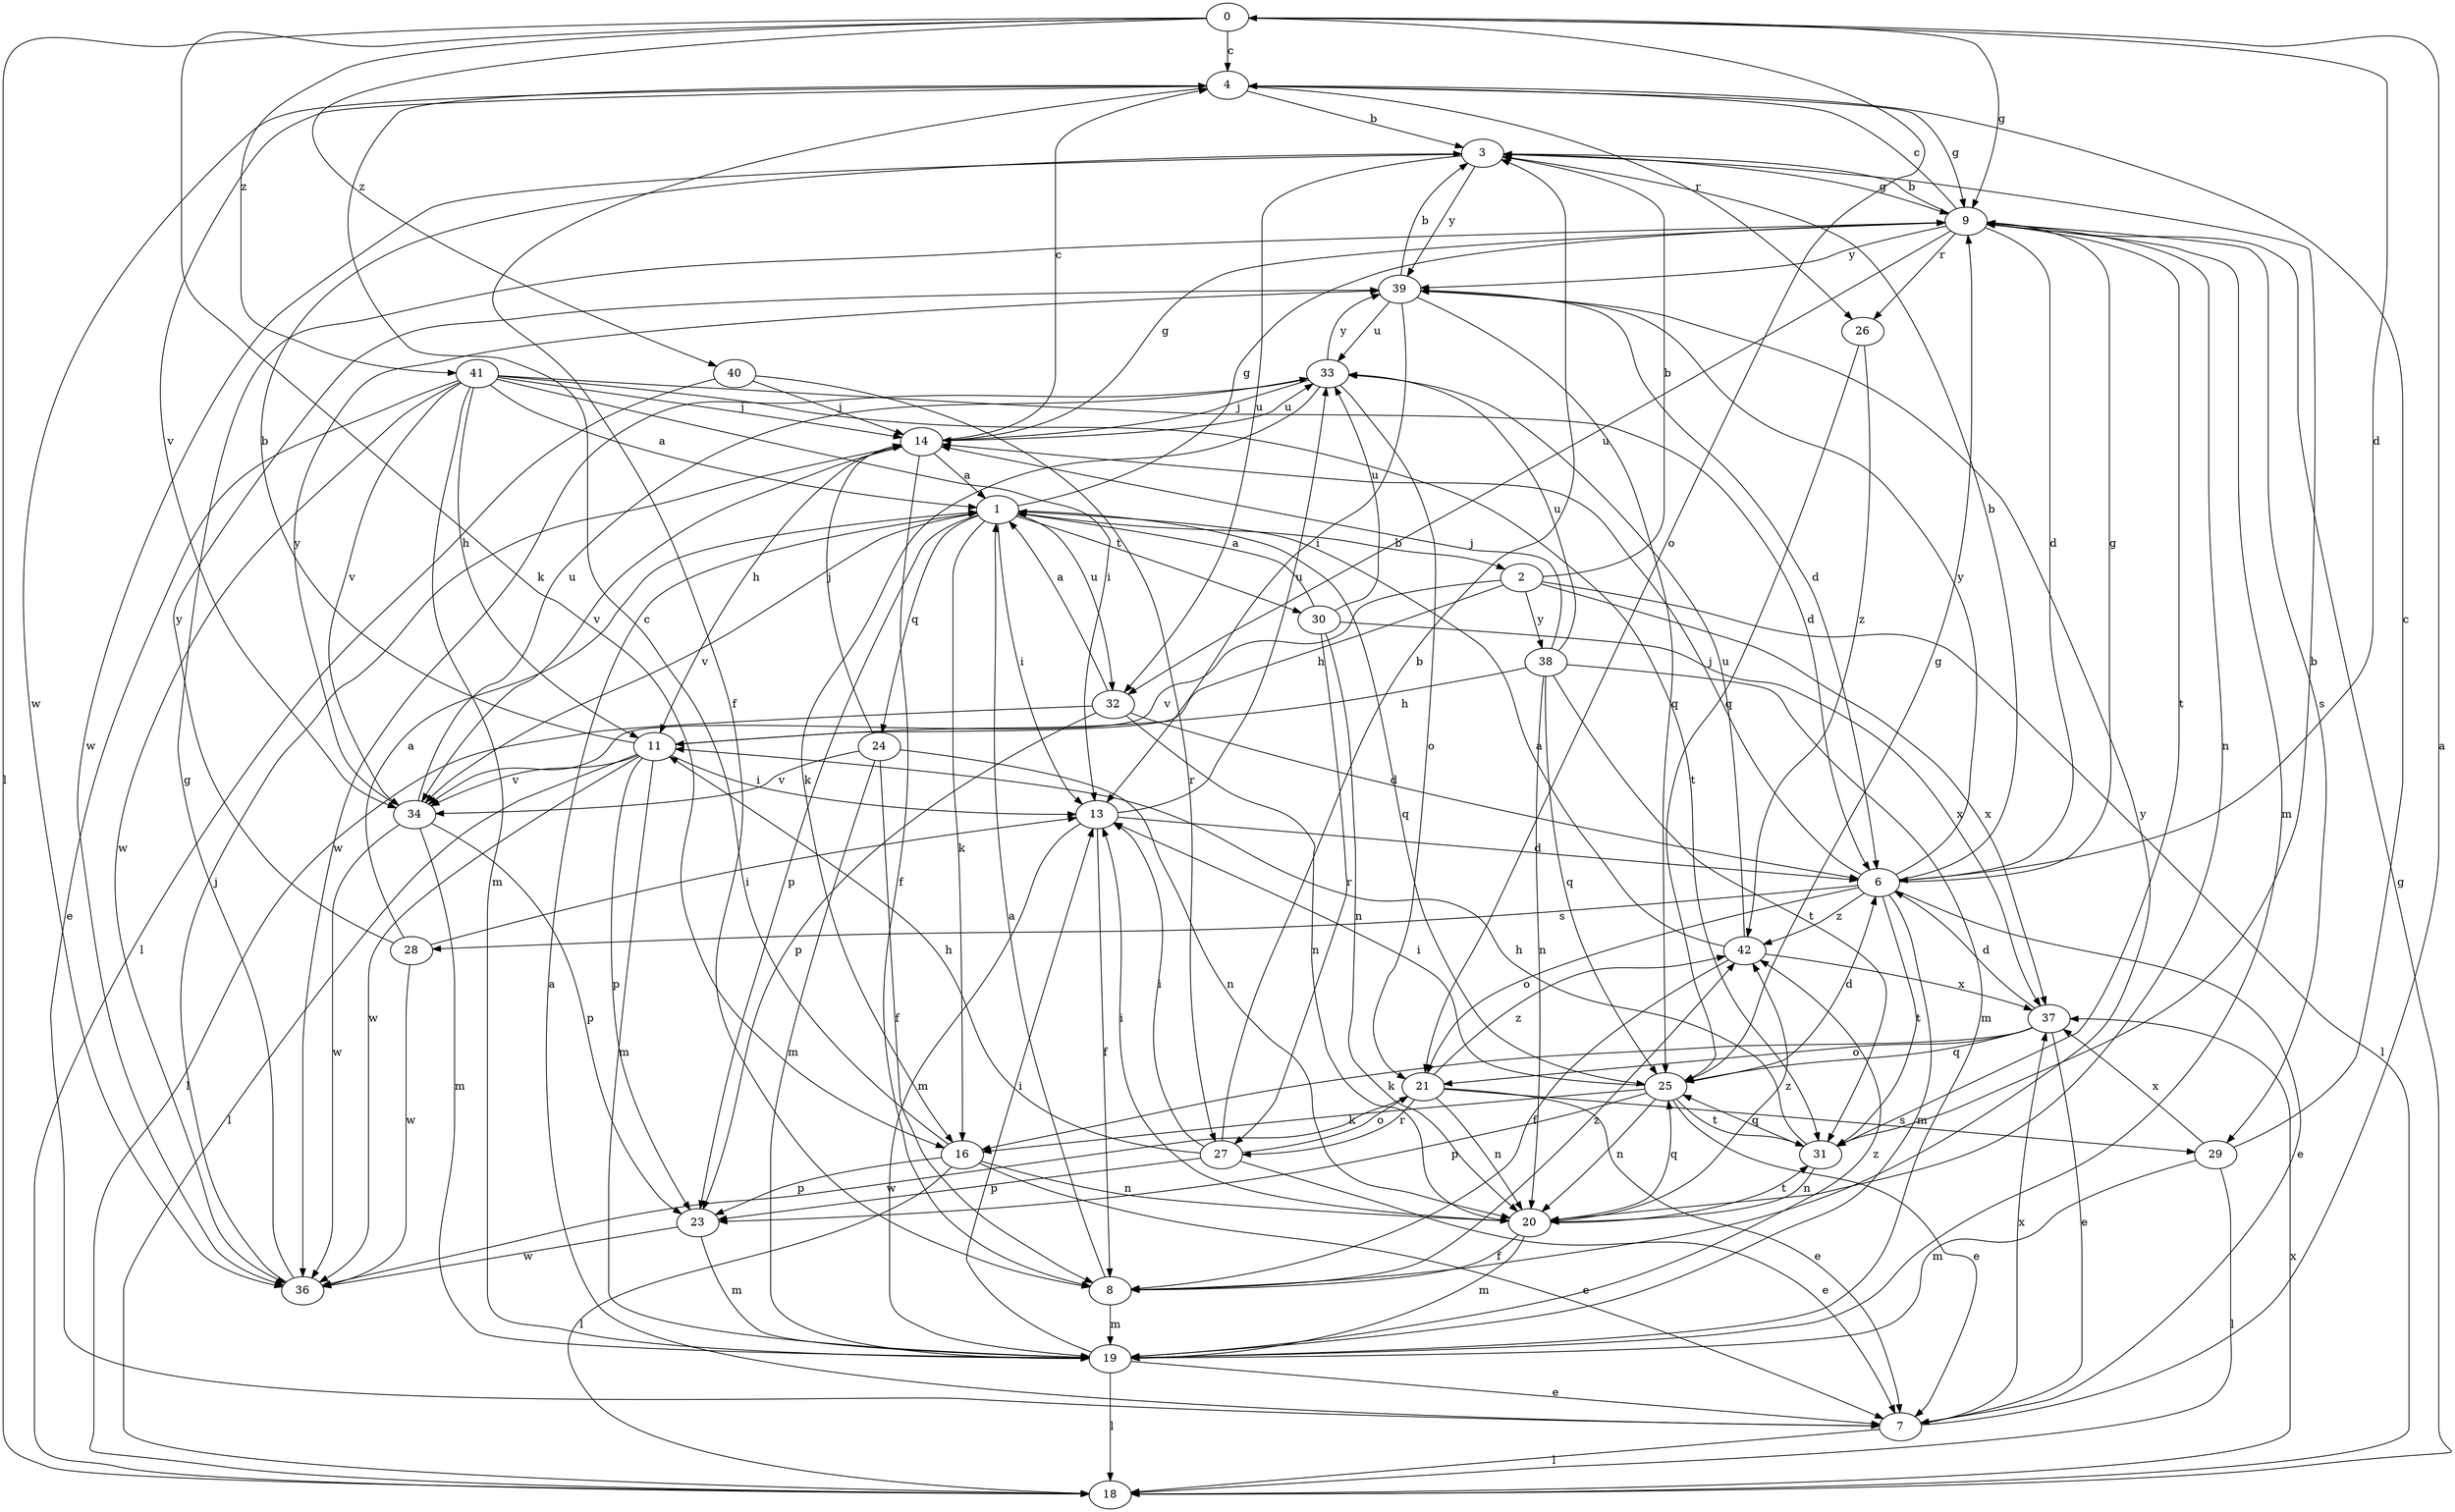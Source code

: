 strict digraph  {
0;
1;
2;
3;
4;
6;
7;
8;
9;
11;
13;
14;
16;
18;
19;
20;
21;
23;
24;
25;
26;
27;
28;
29;
30;
31;
32;
33;
34;
36;
37;
38;
39;
40;
41;
42;
0 -> 4  [label=c];
0 -> 6  [label=d];
0 -> 9  [label=g];
0 -> 16  [label=k];
0 -> 18  [label=l];
0 -> 21  [label=o];
0 -> 40  [label=z];
0 -> 41  [label=z];
1 -> 2  [label=b];
1 -> 9  [label=g];
1 -> 13  [label=i];
1 -> 16  [label=k];
1 -> 23  [label=p];
1 -> 24  [label=q];
1 -> 25  [label=q];
1 -> 30  [label=t];
1 -> 32  [label=u];
1 -> 34  [label=v];
2 -> 3  [label=b];
2 -> 11  [label=h];
2 -> 18  [label=l];
2 -> 34  [label=v];
2 -> 37  [label=x];
2 -> 38  [label=y];
3 -> 9  [label=g];
3 -> 32  [label=u];
3 -> 36  [label=w];
3 -> 39  [label=y];
4 -> 3  [label=b];
4 -> 8  [label=f];
4 -> 9  [label=g];
4 -> 26  [label=r];
4 -> 34  [label=v];
4 -> 36  [label=w];
6 -> 3  [label=b];
6 -> 7  [label=e];
6 -> 9  [label=g];
6 -> 14  [label=j];
6 -> 19  [label=m];
6 -> 21  [label=o];
6 -> 28  [label=s];
6 -> 31  [label=t];
6 -> 39  [label=y];
6 -> 42  [label=z];
7 -> 0  [label=a];
7 -> 1  [label=a];
7 -> 18  [label=l];
7 -> 37  [label=x];
8 -> 1  [label=a];
8 -> 19  [label=m];
8 -> 39  [label=y];
8 -> 42  [label=z];
9 -> 3  [label=b];
9 -> 4  [label=c];
9 -> 6  [label=d];
9 -> 19  [label=m];
9 -> 20  [label=n];
9 -> 26  [label=r];
9 -> 29  [label=s];
9 -> 31  [label=t];
9 -> 32  [label=u];
9 -> 39  [label=y];
11 -> 3  [label=b];
11 -> 13  [label=i];
11 -> 18  [label=l];
11 -> 19  [label=m];
11 -> 23  [label=p];
11 -> 34  [label=v];
11 -> 36  [label=w];
13 -> 6  [label=d];
13 -> 8  [label=f];
13 -> 19  [label=m];
13 -> 33  [label=u];
14 -> 1  [label=a];
14 -> 4  [label=c];
14 -> 8  [label=f];
14 -> 9  [label=g];
14 -> 11  [label=h];
14 -> 33  [label=u];
14 -> 34  [label=v];
16 -> 4  [label=c];
16 -> 7  [label=e];
16 -> 18  [label=l];
16 -> 20  [label=n];
16 -> 23  [label=p];
18 -> 9  [label=g];
18 -> 37  [label=x];
19 -> 7  [label=e];
19 -> 13  [label=i];
19 -> 18  [label=l];
19 -> 42  [label=z];
20 -> 8  [label=f];
20 -> 13  [label=i];
20 -> 19  [label=m];
20 -> 25  [label=q];
20 -> 31  [label=t];
20 -> 42  [label=z];
21 -> 7  [label=e];
21 -> 20  [label=n];
21 -> 27  [label=r];
21 -> 29  [label=s];
21 -> 36  [label=w];
21 -> 42  [label=z];
23 -> 19  [label=m];
23 -> 36  [label=w];
24 -> 8  [label=f];
24 -> 14  [label=j];
24 -> 19  [label=m];
24 -> 20  [label=n];
24 -> 34  [label=v];
25 -> 6  [label=d];
25 -> 7  [label=e];
25 -> 9  [label=g];
25 -> 13  [label=i];
25 -> 16  [label=k];
25 -> 20  [label=n];
25 -> 23  [label=p];
25 -> 31  [label=t];
26 -> 25  [label=q];
26 -> 42  [label=z];
27 -> 3  [label=b];
27 -> 7  [label=e];
27 -> 11  [label=h];
27 -> 13  [label=i];
27 -> 21  [label=o];
27 -> 23  [label=p];
28 -> 1  [label=a];
28 -> 13  [label=i];
28 -> 36  [label=w];
28 -> 39  [label=y];
29 -> 4  [label=c];
29 -> 18  [label=l];
29 -> 19  [label=m];
29 -> 37  [label=x];
30 -> 1  [label=a];
30 -> 20  [label=n];
30 -> 27  [label=r];
30 -> 33  [label=u];
30 -> 37  [label=x];
31 -> 3  [label=b];
31 -> 11  [label=h];
31 -> 20  [label=n];
31 -> 25  [label=q];
32 -> 1  [label=a];
32 -> 6  [label=d];
32 -> 18  [label=l];
32 -> 20  [label=n];
32 -> 23  [label=p];
33 -> 14  [label=j];
33 -> 16  [label=k];
33 -> 21  [label=o];
33 -> 36  [label=w];
33 -> 39  [label=y];
34 -> 19  [label=m];
34 -> 23  [label=p];
34 -> 33  [label=u];
34 -> 36  [label=w];
34 -> 39  [label=y];
36 -> 9  [label=g];
36 -> 14  [label=j];
37 -> 6  [label=d];
37 -> 7  [label=e];
37 -> 16  [label=k];
37 -> 21  [label=o];
37 -> 25  [label=q];
38 -> 11  [label=h];
38 -> 14  [label=j];
38 -> 19  [label=m];
38 -> 20  [label=n];
38 -> 25  [label=q];
38 -> 31  [label=t];
38 -> 33  [label=u];
39 -> 3  [label=b];
39 -> 6  [label=d];
39 -> 13  [label=i];
39 -> 25  [label=q];
39 -> 33  [label=u];
40 -> 14  [label=j];
40 -> 18  [label=l];
40 -> 27  [label=r];
41 -> 1  [label=a];
41 -> 6  [label=d];
41 -> 7  [label=e];
41 -> 11  [label=h];
41 -> 13  [label=i];
41 -> 14  [label=j];
41 -> 19  [label=m];
41 -> 31  [label=t];
41 -> 34  [label=v];
41 -> 36  [label=w];
42 -> 1  [label=a];
42 -> 8  [label=f];
42 -> 33  [label=u];
42 -> 37  [label=x];
}
